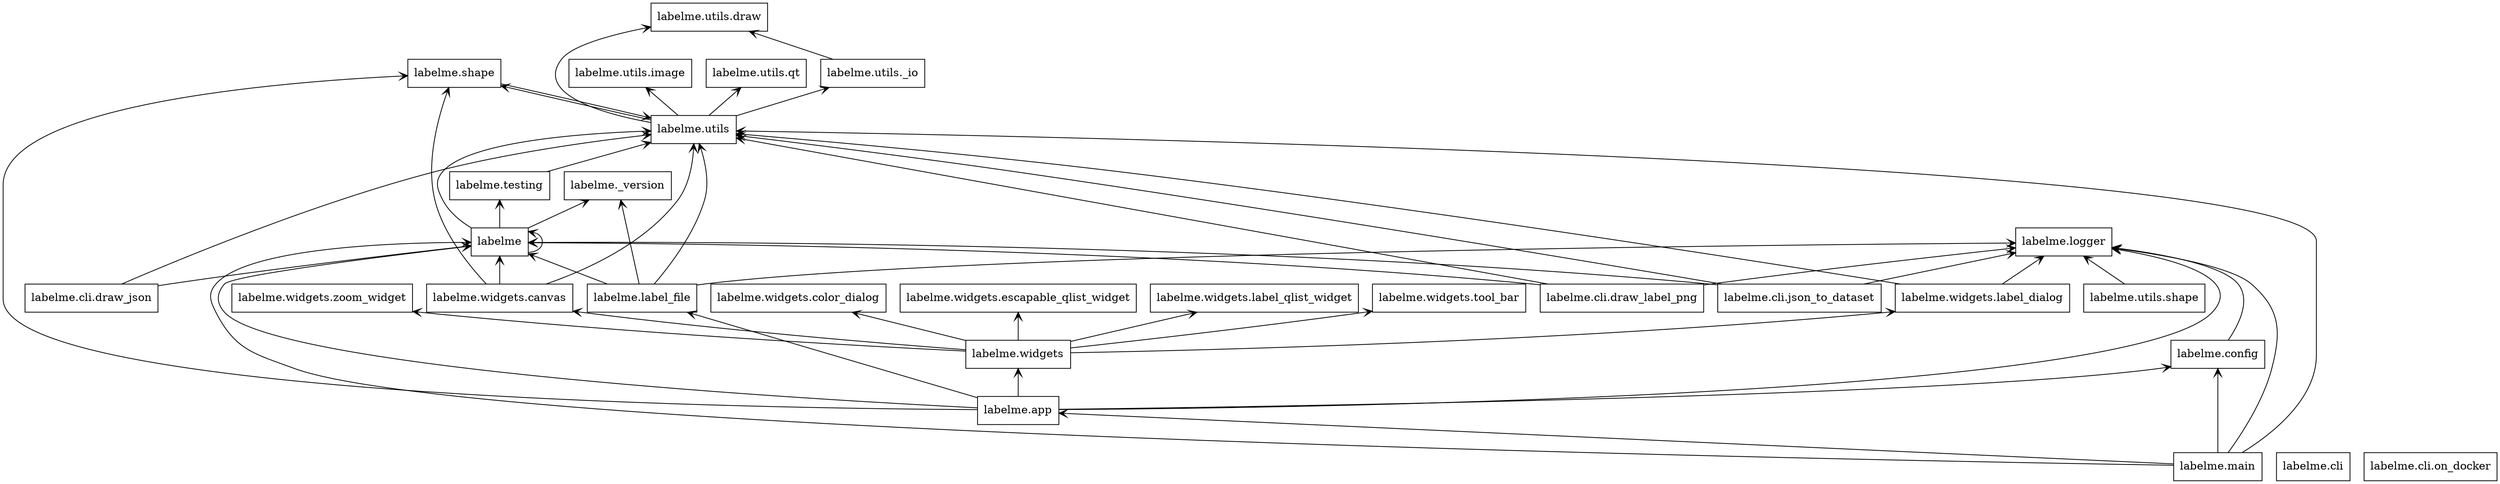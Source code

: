 digraph "packages" {
charset="utf-8"
rankdir=BT
"0" [label="labelme", shape="box"];
"1" [label="labelme._version", shape="box"];
"2" [label="labelme.app", shape="box"];
"3" [label="labelme.cli", shape="box"];
"4" [label="labelme.cli.draw_json", shape="box"];
"5" [label="labelme.cli.draw_label_png", shape="box"];
"6" [label="labelme.cli.json_to_dataset", shape="box"];
"7" [label="labelme.cli.on_docker", shape="box"];
"8" [label="labelme.config", shape="box"];
"9" [label="labelme.label_file", shape="box"];
"10" [label="labelme.logger", shape="box"];
"11" [label="labelme.main", shape="box"];
"12" [label="labelme.shape", shape="box"];
"13" [label="labelme.testing", shape="box"];
"14" [label="labelme.utils", shape="box"];
"15" [label="labelme.utils._io", shape="box"];
"16" [label="labelme.utils.draw", shape="box"];
"17" [label="labelme.utils.image", shape="box"];
"18" [label="labelme.utils.qt", shape="box"];
"19" [label="labelme.utils.shape", shape="box"];
"20" [label="labelme.widgets", shape="box"];
"21" [label="labelme.widgets.canvas", shape="box"];
"22" [label="labelme.widgets.color_dialog", shape="box"];
"23" [label="labelme.widgets.escapable_qlist_widget", shape="box"];
"24" [label="labelme.widgets.label_dialog", shape="box"];
"25" [label="labelme.widgets.label_qlist_widget", shape="box"];
"26" [label="labelme.widgets.tool_bar", shape="box"];
"27" [label="labelme.widgets.zoom_widget", shape="box"];
"0" -> "0" [arrowhead="open", arrowtail="none"];
"0" -> "1" [arrowhead="open", arrowtail="none"];
"0" -> "13" [arrowhead="open", arrowtail="none"];
"0" -> "14" [arrowhead="open", arrowtail="none"];
"2" -> "0" [arrowhead="open", arrowtail="none"];
"2" -> "8" [arrowhead="open", arrowtail="none"];
"2" -> "9" [arrowhead="open", arrowtail="none"];
"2" -> "10" [arrowhead="open", arrowtail="none"];
"2" -> "12" [arrowhead="open", arrowtail="none"];
"2" -> "20" [arrowhead="open", arrowtail="none"];
"4" -> "0" [arrowhead="open", arrowtail="none"];
"4" -> "14" [arrowhead="open", arrowtail="none"];
"5" -> "0" [arrowhead="open", arrowtail="none"];
"5" -> "10" [arrowhead="open", arrowtail="none"];
"5" -> "14" [arrowhead="open", arrowtail="none"];
"6" -> "0" [arrowhead="open", arrowtail="none"];
"6" -> "10" [arrowhead="open", arrowtail="none"];
"6" -> "14" [arrowhead="open", arrowtail="none"];
"8" -> "10" [arrowhead="open", arrowtail="none"];
"9" -> "0" [arrowhead="open", arrowtail="none"];
"9" -> "1" [arrowhead="open", arrowtail="none"];
"9" -> "10" [arrowhead="open", arrowtail="none"];
"9" -> "14" [arrowhead="open", arrowtail="none"];
"11" -> "0" [arrowhead="open", arrowtail="none"];
"11" -> "2" [arrowhead="open", arrowtail="none"];
"11" -> "8" [arrowhead="open", arrowtail="none"];
"11" -> "10" [arrowhead="open", arrowtail="none"];
"11" -> "14" [arrowhead="open", arrowtail="none"];
"12" -> "14" [arrowhead="open", arrowtail="none"];
"13" -> "14" [arrowhead="open", arrowtail="none"];
"14" -> "12" [arrowhead="open", arrowtail="none"];
"14" -> "15" [arrowhead="open", arrowtail="none"];
"14" -> "16" [arrowhead="open", arrowtail="none"];
"14" -> "17" [arrowhead="open", arrowtail="none"];
"14" -> "18" [arrowhead="open", arrowtail="none"];
"15" -> "16" [arrowhead="open", arrowtail="none"];
"19" -> "10" [arrowhead="open", arrowtail="none"];
"20" -> "21" [arrowhead="open", arrowtail="none"];
"20" -> "22" [arrowhead="open", arrowtail="none"];
"20" -> "23" [arrowhead="open", arrowtail="none"];
"20" -> "24" [arrowhead="open", arrowtail="none"];
"20" -> "25" [arrowhead="open", arrowtail="none"];
"20" -> "26" [arrowhead="open", arrowtail="none"];
"20" -> "27" [arrowhead="open", arrowtail="none"];
"21" -> "0" [arrowhead="open", arrowtail="none"];
"21" -> "12" [arrowhead="open", arrowtail="none"];
"21" -> "14" [arrowhead="open", arrowtail="none"];
"24" -> "10" [arrowhead="open", arrowtail="none"];
"24" -> "14" [arrowhead="open", arrowtail="none"];
}
